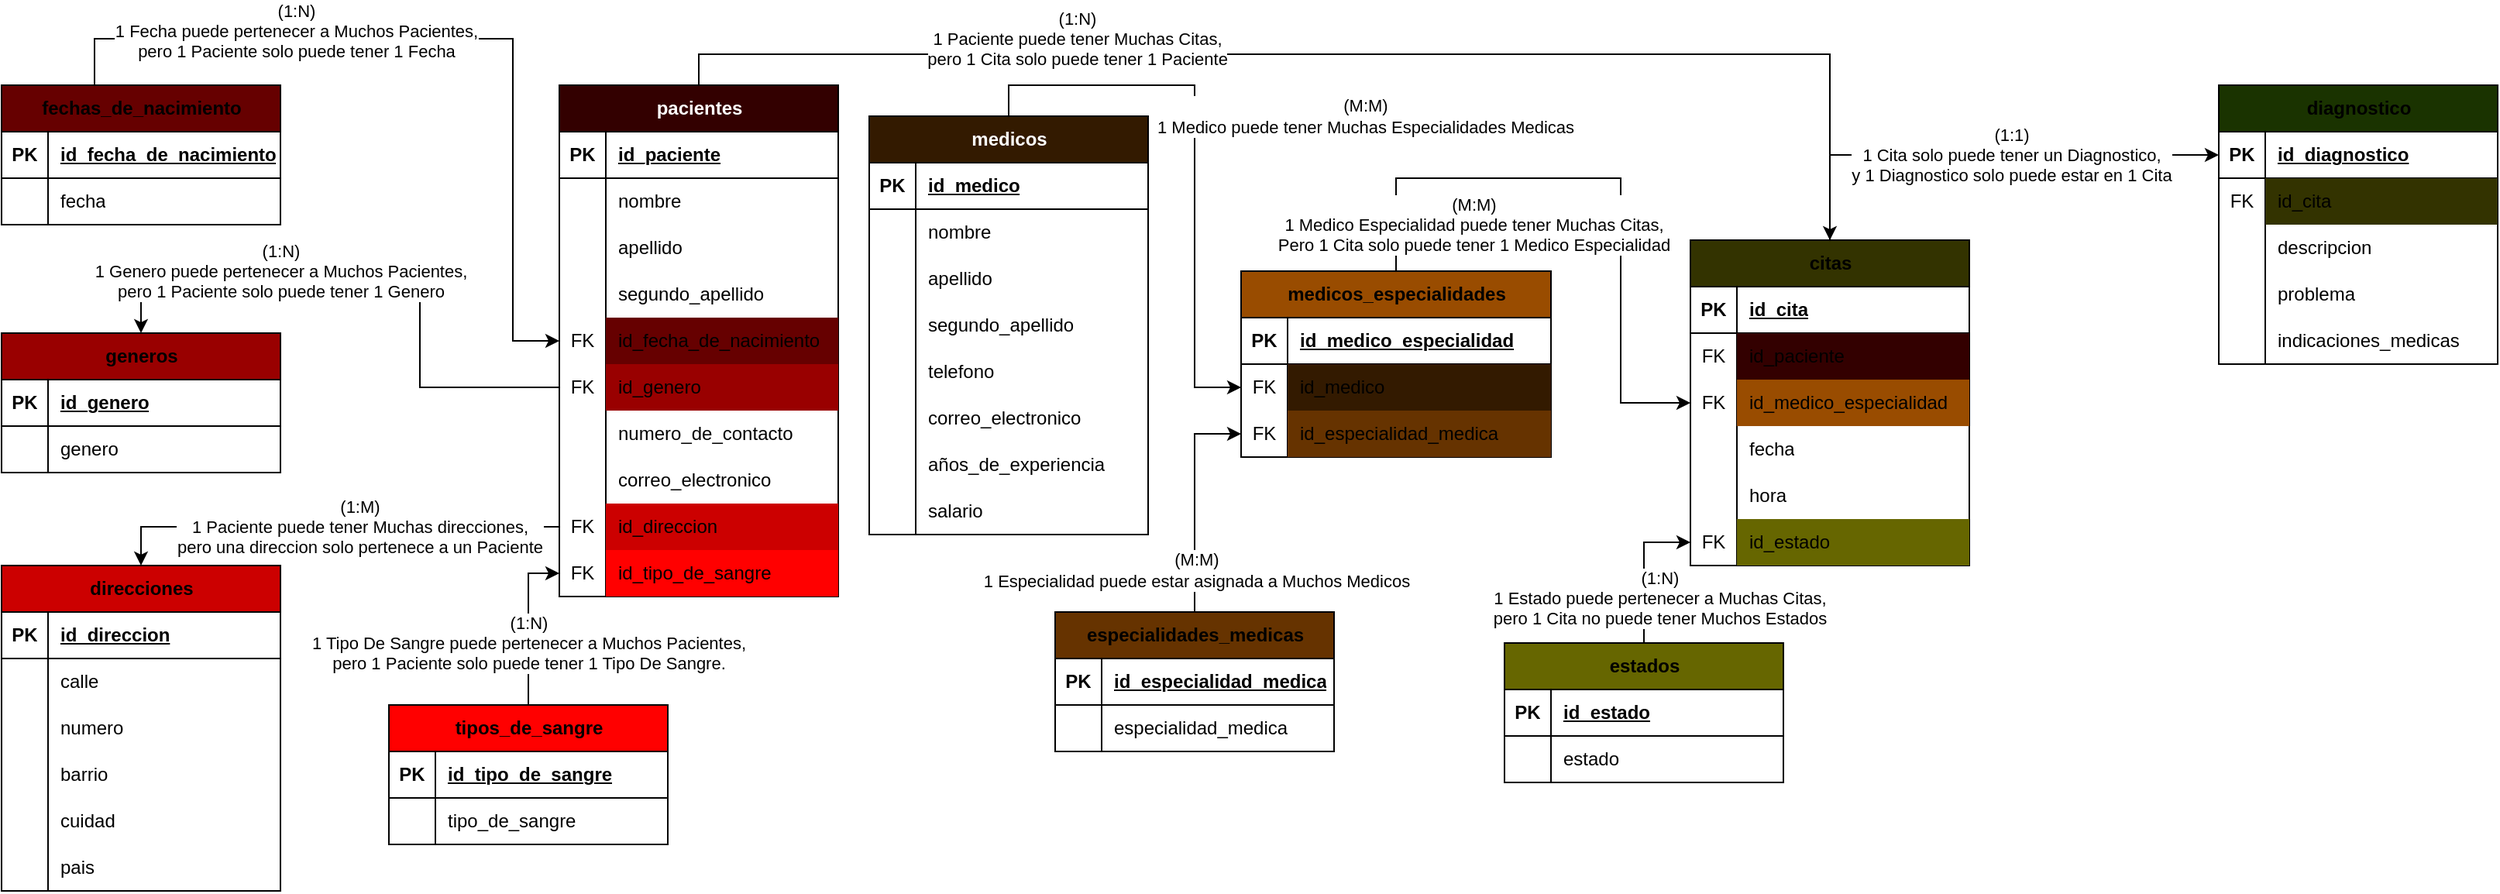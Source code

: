 <mxfile version="28.0.6">
  <diagram name="Página-1" id="afMZk84bevPJAme52G96">
    <mxGraphModel dx="2718" dy="992" grid="1" gridSize="10" guides="1" tooltips="1" connect="1" arrows="1" fold="1" page="1" pageScale="1" pageWidth="827" pageHeight="1169" math="0" shadow="0">
      <root>
        <mxCell id="0" />
        <mxCell id="1" parent="0" />
        <mxCell id="dagSVeB9JsPkr96mmHub-26" style="edgeStyle=orthogonalEdgeStyle;rounded=0;orthogonalLoop=1;jettySize=auto;html=1;exitX=0.5;exitY=0;exitDx=0;exitDy=0;entryX=0.5;entryY=0;entryDx=0;entryDy=0;" parent="1" source="D6TKt90NvJptMfLFnF5A-170" target="D6TKt90NvJptMfLFnF5A-237" edge="1">
          <mxGeometry relative="1" as="geometry" />
        </mxCell>
        <mxCell id="dagSVeB9JsPkr96mmHub-27" value="(1:N)&lt;br&gt;1 Paciente puede tener Muchas Citas,&lt;br&gt;pero 1 Cita solo puede tener 1 Paciente" style="edgeLabel;html=1;align=center;verticalAlign=middle;resizable=0;points=[];" parent="dagSVeB9JsPkr96mmHub-26" vertex="1" connectable="0">
          <mxGeometry x="-0.393" y="1" relative="1" as="geometry">
            <mxPoint y="-9" as="offset" />
          </mxGeometry>
        </mxCell>
        <mxCell id="D6TKt90NvJptMfLFnF5A-170" value="&lt;font style=&quot;color: rgb(255, 255, 255);&quot;&gt;pacientes&lt;/font&gt;" style="shape=table;startSize=30;container=1;collapsible=1;childLayout=tableLayout;fixedRows=1;rowLines=0;fontStyle=1;align=center;resizeLast=1;html=1;fillColor=#330000;" parent="1" vertex="1">
          <mxGeometry x="-32" y="340" width="180" height="330" as="geometry" />
        </mxCell>
        <mxCell id="D6TKt90NvJptMfLFnF5A-171" value="" style="shape=tableRow;horizontal=0;startSize=0;swimlaneHead=0;swimlaneBody=0;fillColor=none;collapsible=0;dropTarget=0;points=[[0,0.5],[1,0.5]];portConstraint=eastwest;top=0;left=0;right=0;bottom=1;" parent="D6TKt90NvJptMfLFnF5A-170" vertex="1">
          <mxGeometry y="30" width="180" height="30" as="geometry" />
        </mxCell>
        <mxCell id="D6TKt90NvJptMfLFnF5A-172" value="PK" style="shape=partialRectangle;connectable=0;fillColor=none;top=0;left=0;bottom=0;right=0;fontStyle=1;overflow=hidden;whiteSpace=wrap;html=1;" parent="D6TKt90NvJptMfLFnF5A-171" vertex="1">
          <mxGeometry width="30" height="30" as="geometry">
            <mxRectangle width="30" height="30" as="alternateBounds" />
          </mxGeometry>
        </mxCell>
        <mxCell id="D6TKt90NvJptMfLFnF5A-173" value="id_paciente" style="shape=partialRectangle;connectable=0;fillColor=none;top=0;left=0;bottom=0;right=0;align=left;spacingLeft=6;fontStyle=5;overflow=hidden;whiteSpace=wrap;html=1;" parent="D6TKt90NvJptMfLFnF5A-171" vertex="1">
          <mxGeometry x="30" width="150" height="30" as="geometry">
            <mxRectangle width="150" height="30" as="alternateBounds" />
          </mxGeometry>
        </mxCell>
        <mxCell id="D6TKt90NvJptMfLFnF5A-174" value="" style="shape=tableRow;horizontal=0;startSize=0;swimlaneHead=0;swimlaneBody=0;fillColor=none;collapsible=0;dropTarget=0;points=[[0,0.5],[1,0.5]];portConstraint=eastwest;top=0;left=0;right=0;bottom=0;" parent="D6TKt90NvJptMfLFnF5A-170" vertex="1">
          <mxGeometry y="60" width="180" height="30" as="geometry" />
        </mxCell>
        <mxCell id="D6TKt90NvJptMfLFnF5A-175" value="" style="shape=partialRectangle;connectable=0;fillColor=none;top=0;left=0;bottom=0;right=0;editable=1;overflow=hidden;whiteSpace=wrap;html=1;" parent="D6TKt90NvJptMfLFnF5A-174" vertex="1">
          <mxGeometry width="30" height="30" as="geometry">
            <mxRectangle width="30" height="30" as="alternateBounds" />
          </mxGeometry>
        </mxCell>
        <mxCell id="D6TKt90NvJptMfLFnF5A-176" value="nombre" style="shape=partialRectangle;connectable=0;fillColor=none;top=0;left=0;bottom=0;right=0;align=left;spacingLeft=6;overflow=hidden;whiteSpace=wrap;html=1;" parent="D6TKt90NvJptMfLFnF5A-174" vertex="1">
          <mxGeometry x="30" width="150" height="30" as="geometry">
            <mxRectangle width="150" height="30" as="alternateBounds" />
          </mxGeometry>
        </mxCell>
        <mxCell id="dagSVeB9JsPkr96mmHub-14" value="" style="shape=tableRow;horizontal=0;startSize=0;swimlaneHead=0;swimlaneBody=0;fillColor=none;collapsible=0;dropTarget=0;points=[[0,0.5],[1,0.5]];portConstraint=eastwest;top=0;left=0;right=0;bottom=0;" parent="D6TKt90NvJptMfLFnF5A-170" vertex="1">
          <mxGeometry y="90" width="180" height="30" as="geometry" />
        </mxCell>
        <mxCell id="dagSVeB9JsPkr96mmHub-15" value="" style="shape=partialRectangle;connectable=0;fillColor=none;top=0;left=0;bottom=0;right=0;editable=1;overflow=hidden;whiteSpace=wrap;html=1;" parent="dagSVeB9JsPkr96mmHub-14" vertex="1">
          <mxGeometry width="30" height="30" as="geometry">
            <mxRectangle width="30" height="30" as="alternateBounds" />
          </mxGeometry>
        </mxCell>
        <mxCell id="dagSVeB9JsPkr96mmHub-16" value="apellido" style="shape=partialRectangle;connectable=0;fillColor=none;top=0;left=0;bottom=0;right=0;align=left;spacingLeft=6;overflow=hidden;whiteSpace=wrap;html=1;" parent="dagSVeB9JsPkr96mmHub-14" vertex="1">
          <mxGeometry x="30" width="150" height="30" as="geometry">
            <mxRectangle width="150" height="30" as="alternateBounds" />
          </mxGeometry>
        </mxCell>
        <mxCell id="dagSVeB9JsPkr96mmHub-17" value="" style="shape=tableRow;horizontal=0;startSize=0;swimlaneHead=0;swimlaneBody=0;fillColor=none;collapsible=0;dropTarget=0;points=[[0,0.5],[1,0.5]];portConstraint=eastwest;top=0;left=0;right=0;bottom=0;" parent="D6TKt90NvJptMfLFnF5A-170" vertex="1">
          <mxGeometry y="120" width="180" height="30" as="geometry" />
        </mxCell>
        <mxCell id="dagSVeB9JsPkr96mmHub-18" value="" style="shape=partialRectangle;connectable=0;fillColor=none;top=0;left=0;bottom=0;right=0;editable=1;overflow=hidden;whiteSpace=wrap;html=1;" parent="dagSVeB9JsPkr96mmHub-17" vertex="1">
          <mxGeometry width="30" height="30" as="geometry">
            <mxRectangle width="30" height="30" as="alternateBounds" />
          </mxGeometry>
        </mxCell>
        <mxCell id="dagSVeB9JsPkr96mmHub-19" value="segundo_apellido" style="shape=partialRectangle;connectable=0;fillColor=none;top=0;left=0;bottom=0;right=0;align=left;spacingLeft=6;overflow=hidden;whiteSpace=wrap;html=1;" parent="dagSVeB9JsPkr96mmHub-17" vertex="1">
          <mxGeometry x="30" width="150" height="30" as="geometry">
            <mxRectangle width="150" height="30" as="alternateBounds" />
          </mxGeometry>
        </mxCell>
        <mxCell id="D6TKt90NvJptMfLFnF5A-177" value="" style="shape=tableRow;horizontal=0;startSize=0;swimlaneHead=0;swimlaneBody=0;fillColor=none;collapsible=0;dropTarget=0;points=[[0,0.5],[1,0.5]];portConstraint=eastwest;top=0;left=0;right=0;bottom=0;" parent="D6TKt90NvJptMfLFnF5A-170" vertex="1">
          <mxGeometry y="150" width="180" height="30" as="geometry" />
        </mxCell>
        <mxCell id="D6TKt90NvJptMfLFnF5A-178" value="FK" style="shape=partialRectangle;connectable=0;fillColor=none;top=0;left=0;bottom=0;right=0;editable=1;overflow=hidden;whiteSpace=wrap;html=1;" parent="D6TKt90NvJptMfLFnF5A-177" vertex="1">
          <mxGeometry width="30" height="30" as="geometry">
            <mxRectangle width="30" height="30" as="alternateBounds" />
          </mxGeometry>
        </mxCell>
        <mxCell id="D6TKt90NvJptMfLFnF5A-179" value="id_fecha_de_nacimiento" style="shape=partialRectangle;connectable=0;fillColor=#660000;top=0;left=0;bottom=0;right=0;align=left;spacingLeft=6;overflow=hidden;whiteSpace=wrap;html=1;" parent="D6TKt90NvJptMfLFnF5A-177" vertex="1">
          <mxGeometry x="30" width="150" height="30" as="geometry">
            <mxRectangle width="150" height="30" as="alternateBounds" />
          </mxGeometry>
        </mxCell>
        <mxCell id="D6TKt90NvJptMfLFnF5A-180" value="" style="shape=tableRow;horizontal=0;startSize=0;swimlaneHead=0;swimlaneBody=0;fillColor=none;collapsible=0;dropTarget=0;points=[[0,0.5],[1,0.5]];portConstraint=eastwest;top=0;left=0;right=0;bottom=0;" parent="D6TKt90NvJptMfLFnF5A-170" vertex="1">
          <mxGeometry y="180" width="180" height="30" as="geometry" />
        </mxCell>
        <mxCell id="D6TKt90NvJptMfLFnF5A-181" value="FK" style="shape=partialRectangle;connectable=0;fillColor=none;top=0;left=0;bottom=0;right=0;editable=1;overflow=hidden;whiteSpace=wrap;html=1;" parent="D6TKt90NvJptMfLFnF5A-180" vertex="1">
          <mxGeometry width="30" height="30" as="geometry">
            <mxRectangle width="30" height="30" as="alternateBounds" />
          </mxGeometry>
        </mxCell>
        <mxCell id="D6TKt90NvJptMfLFnF5A-182" value="id_genero" style="shape=partialRectangle;connectable=0;fillColor=#990000;top=0;left=0;bottom=0;right=0;align=left;spacingLeft=6;overflow=hidden;whiteSpace=wrap;html=1;" parent="D6TKt90NvJptMfLFnF5A-180" vertex="1">
          <mxGeometry x="30" width="150" height="30" as="geometry">
            <mxRectangle width="150" height="30" as="alternateBounds" />
          </mxGeometry>
        </mxCell>
        <mxCell id="D6TKt90NvJptMfLFnF5A-196" value="" style="shape=tableRow;horizontal=0;startSize=0;swimlaneHead=0;swimlaneBody=0;fillColor=none;collapsible=0;dropTarget=0;points=[[0,0.5],[1,0.5]];portConstraint=eastwest;top=0;left=0;right=0;bottom=0;" parent="D6TKt90NvJptMfLFnF5A-170" vertex="1">
          <mxGeometry y="210" width="180" height="30" as="geometry" />
        </mxCell>
        <mxCell id="D6TKt90NvJptMfLFnF5A-197" value="" style="shape=partialRectangle;connectable=0;fillColor=none;top=0;left=0;bottom=0;right=0;editable=1;overflow=hidden;whiteSpace=wrap;html=1;" parent="D6TKt90NvJptMfLFnF5A-196" vertex="1">
          <mxGeometry width="30" height="30" as="geometry">
            <mxRectangle width="30" height="30" as="alternateBounds" />
          </mxGeometry>
        </mxCell>
        <mxCell id="D6TKt90NvJptMfLFnF5A-198" value="numero_de_contacto" style="shape=partialRectangle;connectable=0;fillColor=none;top=0;left=0;bottom=0;right=0;align=left;spacingLeft=6;overflow=hidden;whiteSpace=wrap;html=1;" parent="D6TKt90NvJptMfLFnF5A-196" vertex="1">
          <mxGeometry x="30" width="150" height="30" as="geometry">
            <mxRectangle width="150" height="30" as="alternateBounds" />
          </mxGeometry>
        </mxCell>
        <mxCell id="D6TKt90NvJptMfLFnF5A-199" value="" style="shape=tableRow;horizontal=0;startSize=0;swimlaneHead=0;swimlaneBody=0;fillColor=none;collapsible=0;dropTarget=0;points=[[0,0.5],[1,0.5]];portConstraint=eastwest;top=0;left=0;right=0;bottom=0;" parent="D6TKt90NvJptMfLFnF5A-170" vertex="1">
          <mxGeometry y="240" width="180" height="30" as="geometry" />
        </mxCell>
        <mxCell id="D6TKt90NvJptMfLFnF5A-200" value="" style="shape=partialRectangle;connectable=0;fillColor=none;top=0;left=0;bottom=0;right=0;editable=1;overflow=hidden;whiteSpace=wrap;html=1;" parent="D6TKt90NvJptMfLFnF5A-199" vertex="1">
          <mxGeometry width="30" height="30" as="geometry">
            <mxRectangle width="30" height="30" as="alternateBounds" />
          </mxGeometry>
        </mxCell>
        <mxCell id="D6TKt90NvJptMfLFnF5A-201" value="correo_electronico" style="shape=partialRectangle;connectable=0;fillColor=none;top=0;left=0;bottom=0;right=0;align=left;spacingLeft=6;overflow=hidden;whiteSpace=wrap;html=1;" parent="D6TKt90NvJptMfLFnF5A-199" vertex="1">
          <mxGeometry x="30" width="150" height="30" as="geometry">
            <mxRectangle width="150" height="30" as="alternateBounds" />
          </mxGeometry>
        </mxCell>
        <mxCell id="D6TKt90NvJptMfLFnF5A-202" value="" style="shape=tableRow;horizontal=0;startSize=0;swimlaneHead=0;swimlaneBody=0;fillColor=none;collapsible=0;dropTarget=0;points=[[0,0.5],[1,0.5]];portConstraint=eastwest;top=0;left=0;right=0;bottom=0;" parent="D6TKt90NvJptMfLFnF5A-170" vertex="1">
          <mxGeometry y="270" width="180" height="30" as="geometry" />
        </mxCell>
        <mxCell id="D6TKt90NvJptMfLFnF5A-203" value="FK" style="shape=partialRectangle;connectable=0;fillColor=none;top=0;left=0;bottom=0;right=0;editable=1;overflow=hidden;whiteSpace=wrap;html=1;" parent="D6TKt90NvJptMfLFnF5A-202" vertex="1">
          <mxGeometry width="30" height="30" as="geometry">
            <mxRectangle width="30" height="30" as="alternateBounds" />
          </mxGeometry>
        </mxCell>
        <mxCell id="D6TKt90NvJptMfLFnF5A-204" value="id_direccion" style="shape=partialRectangle;connectable=0;fillColor=#CC0000;top=0;left=0;bottom=0;right=0;align=left;spacingLeft=6;overflow=hidden;whiteSpace=wrap;html=1;" parent="D6TKt90NvJptMfLFnF5A-202" vertex="1">
          <mxGeometry x="30" width="150" height="30" as="geometry">
            <mxRectangle width="150" height="30" as="alternateBounds" />
          </mxGeometry>
        </mxCell>
        <mxCell id="D6TKt90NvJptMfLFnF5A-205" value="" style="shape=tableRow;horizontal=0;startSize=0;swimlaneHead=0;swimlaneBody=0;fillColor=none;collapsible=0;dropTarget=0;points=[[0,0.5],[1,0.5]];portConstraint=eastwest;top=0;left=0;right=0;bottom=0;" parent="D6TKt90NvJptMfLFnF5A-170" vertex="1">
          <mxGeometry y="300" width="180" height="30" as="geometry" />
        </mxCell>
        <mxCell id="D6TKt90NvJptMfLFnF5A-206" value="FK" style="shape=partialRectangle;connectable=0;fillColor=none;top=0;left=0;bottom=0;right=0;editable=1;overflow=hidden;whiteSpace=wrap;html=1;" parent="D6TKt90NvJptMfLFnF5A-205" vertex="1">
          <mxGeometry width="30" height="30" as="geometry">
            <mxRectangle width="30" height="30" as="alternateBounds" />
          </mxGeometry>
        </mxCell>
        <mxCell id="D6TKt90NvJptMfLFnF5A-207" value="id_tipo_de_sangre" style="shape=partialRectangle;connectable=0;fillColor=#FF0000;top=0;left=0;bottom=0;right=0;align=left;spacingLeft=6;overflow=hidden;whiteSpace=wrap;html=1;" parent="D6TKt90NvJptMfLFnF5A-205" vertex="1">
          <mxGeometry x="30" width="150" height="30" as="geometry">
            <mxRectangle width="150" height="30" as="alternateBounds" />
          </mxGeometry>
        </mxCell>
        <mxCell id="o8Lw5ga7ei_-DgbIxcXR-24" style="edgeStyle=orthogonalEdgeStyle;rounded=0;orthogonalLoop=1;jettySize=auto;html=1;exitX=0.5;exitY=0;exitDx=0;exitDy=0;entryX=0;entryY=0.5;entryDx=0;entryDy=0;" edge="1" parent="1" source="D6TKt90NvJptMfLFnF5A-209" target="dagSVeB9JsPkr96mmHub-95">
          <mxGeometry relative="1" as="geometry" />
        </mxCell>
        <mxCell id="o8Lw5ga7ei_-DgbIxcXR-25" value="(M:M)&lt;br&gt;1 Medico puede tener Muchas Especialidades Medicas" style="edgeLabel;html=1;align=center;verticalAlign=middle;resizable=0;points=[];" vertex="1" connectable="0" parent="o8Lw5ga7ei_-DgbIxcXR-24">
          <mxGeometry x="-0.052" y="2" relative="1" as="geometry">
            <mxPoint x="108" y="-13" as="offset" />
          </mxGeometry>
        </mxCell>
        <mxCell id="D6TKt90NvJptMfLFnF5A-209" value="&lt;font style=&quot;color: rgb(255, 255, 255);&quot;&gt;medicos&lt;/font&gt;" style="shape=table;startSize=30;container=1;collapsible=1;childLayout=tableLayout;fixedRows=1;rowLines=0;fontStyle=1;align=center;resizeLast=1;html=1;fillColor=#331A00;" parent="1" vertex="1">
          <mxGeometry x="168" y="360" width="180" height="270" as="geometry" />
        </mxCell>
        <mxCell id="D6TKt90NvJptMfLFnF5A-210" value="" style="shape=tableRow;horizontal=0;startSize=0;swimlaneHead=0;swimlaneBody=0;fillColor=none;collapsible=0;dropTarget=0;points=[[0,0.5],[1,0.5]];portConstraint=eastwest;top=0;left=0;right=0;bottom=1;" parent="D6TKt90NvJptMfLFnF5A-209" vertex="1">
          <mxGeometry y="30" width="180" height="30" as="geometry" />
        </mxCell>
        <mxCell id="D6TKt90NvJptMfLFnF5A-211" value="PK" style="shape=partialRectangle;connectable=0;fillColor=none;top=0;left=0;bottom=0;right=0;fontStyle=1;overflow=hidden;whiteSpace=wrap;html=1;" parent="D6TKt90NvJptMfLFnF5A-210" vertex="1">
          <mxGeometry width="30" height="30" as="geometry">
            <mxRectangle width="30" height="30" as="alternateBounds" />
          </mxGeometry>
        </mxCell>
        <mxCell id="D6TKt90NvJptMfLFnF5A-212" value="id_medico" style="shape=partialRectangle;connectable=0;fillColor=none;top=0;left=0;bottom=0;right=0;align=left;spacingLeft=6;fontStyle=5;overflow=hidden;whiteSpace=wrap;html=1;" parent="D6TKt90NvJptMfLFnF5A-210" vertex="1">
          <mxGeometry x="30" width="150" height="30" as="geometry">
            <mxRectangle width="150" height="30" as="alternateBounds" />
          </mxGeometry>
        </mxCell>
        <mxCell id="D6TKt90NvJptMfLFnF5A-213" value="" style="shape=tableRow;horizontal=0;startSize=0;swimlaneHead=0;swimlaneBody=0;fillColor=none;collapsible=0;dropTarget=0;points=[[0,0.5],[1,0.5]];portConstraint=eastwest;top=0;left=0;right=0;bottom=0;" parent="D6TKt90NvJptMfLFnF5A-209" vertex="1">
          <mxGeometry y="60" width="180" height="30" as="geometry" />
        </mxCell>
        <mxCell id="D6TKt90NvJptMfLFnF5A-214" value="" style="shape=partialRectangle;connectable=0;fillColor=none;top=0;left=0;bottom=0;right=0;editable=1;overflow=hidden;whiteSpace=wrap;html=1;" parent="D6TKt90NvJptMfLFnF5A-213" vertex="1">
          <mxGeometry width="30" height="30" as="geometry">
            <mxRectangle width="30" height="30" as="alternateBounds" />
          </mxGeometry>
        </mxCell>
        <mxCell id="D6TKt90NvJptMfLFnF5A-215" value="nombre" style="shape=partialRectangle;connectable=0;fillColor=none;top=0;left=0;bottom=0;right=0;align=left;spacingLeft=6;overflow=hidden;whiteSpace=wrap;html=1;" parent="D6TKt90NvJptMfLFnF5A-213" vertex="1">
          <mxGeometry x="30" width="150" height="30" as="geometry">
            <mxRectangle width="150" height="30" as="alternateBounds" />
          </mxGeometry>
        </mxCell>
        <mxCell id="dagSVeB9JsPkr96mmHub-20" value="" style="shape=tableRow;horizontal=0;startSize=0;swimlaneHead=0;swimlaneBody=0;fillColor=none;collapsible=0;dropTarget=0;points=[[0,0.5],[1,0.5]];portConstraint=eastwest;top=0;left=0;right=0;bottom=0;" parent="D6TKt90NvJptMfLFnF5A-209" vertex="1">
          <mxGeometry y="90" width="180" height="30" as="geometry" />
        </mxCell>
        <mxCell id="dagSVeB9JsPkr96mmHub-21" value="" style="shape=partialRectangle;connectable=0;fillColor=none;top=0;left=0;bottom=0;right=0;editable=1;overflow=hidden;whiteSpace=wrap;html=1;" parent="dagSVeB9JsPkr96mmHub-20" vertex="1">
          <mxGeometry width="30" height="30" as="geometry">
            <mxRectangle width="30" height="30" as="alternateBounds" />
          </mxGeometry>
        </mxCell>
        <mxCell id="dagSVeB9JsPkr96mmHub-22" value="apellido" style="shape=partialRectangle;connectable=0;fillColor=none;top=0;left=0;bottom=0;right=0;align=left;spacingLeft=6;overflow=hidden;whiteSpace=wrap;html=1;" parent="dagSVeB9JsPkr96mmHub-20" vertex="1">
          <mxGeometry x="30" width="150" height="30" as="geometry">
            <mxRectangle width="150" height="30" as="alternateBounds" />
          </mxGeometry>
        </mxCell>
        <mxCell id="dagSVeB9JsPkr96mmHub-23" value="" style="shape=tableRow;horizontal=0;startSize=0;swimlaneHead=0;swimlaneBody=0;fillColor=none;collapsible=0;dropTarget=0;points=[[0,0.5],[1,0.5]];portConstraint=eastwest;top=0;left=0;right=0;bottom=0;" parent="D6TKt90NvJptMfLFnF5A-209" vertex="1">
          <mxGeometry y="120" width="180" height="30" as="geometry" />
        </mxCell>
        <mxCell id="dagSVeB9JsPkr96mmHub-24" value="" style="shape=partialRectangle;connectable=0;fillColor=none;top=0;left=0;bottom=0;right=0;editable=1;overflow=hidden;whiteSpace=wrap;html=1;" parent="dagSVeB9JsPkr96mmHub-23" vertex="1">
          <mxGeometry width="30" height="30" as="geometry">
            <mxRectangle width="30" height="30" as="alternateBounds" />
          </mxGeometry>
        </mxCell>
        <mxCell id="dagSVeB9JsPkr96mmHub-25" value="segundo_apellido" style="shape=partialRectangle;connectable=0;fillColor=none;top=0;left=0;bottom=0;right=0;align=left;spacingLeft=6;overflow=hidden;whiteSpace=wrap;html=1;" parent="dagSVeB9JsPkr96mmHub-23" vertex="1">
          <mxGeometry x="30" width="150" height="30" as="geometry">
            <mxRectangle width="150" height="30" as="alternateBounds" />
          </mxGeometry>
        </mxCell>
        <mxCell id="D6TKt90NvJptMfLFnF5A-219" value="" style="shape=tableRow;horizontal=0;startSize=0;swimlaneHead=0;swimlaneBody=0;fillColor=none;collapsible=0;dropTarget=0;points=[[0,0.5],[1,0.5]];portConstraint=eastwest;top=0;left=0;right=0;bottom=0;" parent="D6TKt90NvJptMfLFnF5A-209" vertex="1">
          <mxGeometry y="150" width="180" height="30" as="geometry" />
        </mxCell>
        <mxCell id="D6TKt90NvJptMfLFnF5A-220" value="" style="shape=partialRectangle;connectable=0;fillColor=none;top=0;left=0;bottom=0;right=0;editable=1;overflow=hidden;whiteSpace=wrap;html=1;" parent="D6TKt90NvJptMfLFnF5A-219" vertex="1">
          <mxGeometry width="30" height="30" as="geometry">
            <mxRectangle width="30" height="30" as="alternateBounds" />
          </mxGeometry>
        </mxCell>
        <mxCell id="D6TKt90NvJptMfLFnF5A-221" value="telefono" style="shape=partialRectangle;connectable=0;fillColor=none;top=0;left=0;bottom=0;right=0;align=left;spacingLeft=6;overflow=hidden;whiteSpace=wrap;html=1;" parent="D6TKt90NvJptMfLFnF5A-219" vertex="1">
          <mxGeometry x="30" width="150" height="30" as="geometry">
            <mxRectangle width="150" height="30" as="alternateBounds" />
          </mxGeometry>
        </mxCell>
        <mxCell id="D6TKt90NvJptMfLFnF5A-228" value="" style="shape=tableRow;horizontal=0;startSize=0;swimlaneHead=0;swimlaneBody=0;fillColor=none;collapsible=0;dropTarget=0;points=[[0,0.5],[1,0.5]];portConstraint=eastwest;top=0;left=0;right=0;bottom=0;" parent="D6TKt90NvJptMfLFnF5A-209" vertex="1">
          <mxGeometry y="180" width="180" height="30" as="geometry" />
        </mxCell>
        <mxCell id="D6TKt90NvJptMfLFnF5A-229" value="" style="shape=partialRectangle;connectable=0;fillColor=none;top=0;left=0;bottom=0;right=0;editable=1;overflow=hidden;whiteSpace=wrap;html=1;" parent="D6TKt90NvJptMfLFnF5A-228" vertex="1">
          <mxGeometry width="30" height="30" as="geometry">
            <mxRectangle width="30" height="30" as="alternateBounds" />
          </mxGeometry>
        </mxCell>
        <mxCell id="D6TKt90NvJptMfLFnF5A-230" value="correo_electronico" style="shape=partialRectangle;connectable=0;fillColor=none;top=0;left=0;bottom=0;right=0;align=left;spacingLeft=6;overflow=hidden;whiteSpace=wrap;html=1;" parent="D6TKt90NvJptMfLFnF5A-228" vertex="1">
          <mxGeometry x="30" width="150" height="30" as="geometry">
            <mxRectangle width="150" height="30" as="alternateBounds" />
          </mxGeometry>
        </mxCell>
        <mxCell id="D6TKt90NvJptMfLFnF5A-231" value="" style="shape=tableRow;horizontal=0;startSize=0;swimlaneHead=0;swimlaneBody=0;fillColor=none;collapsible=0;dropTarget=0;points=[[0,0.5],[1,0.5]];portConstraint=eastwest;top=0;left=0;right=0;bottom=0;" parent="D6TKt90NvJptMfLFnF5A-209" vertex="1">
          <mxGeometry y="210" width="180" height="30" as="geometry" />
        </mxCell>
        <mxCell id="D6TKt90NvJptMfLFnF5A-232" value="" style="shape=partialRectangle;connectable=0;fillColor=none;top=0;left=0;bottom=0;right=0;editable=1;overflow=hidden;whiteSpace=wrap;html=1;" parent="D6TKt90NvJptMfLFnF5A-231" vertex="1">
          <mxGeometry width="30" height="30" as="geometry">
            <mxRectangle width="30" height="30" as="alternateBounds" />
          </mxGeometry>
        </mxCell>
        <mxCell id="D6TKt90NvJptMfLFnF5A-233" value="años_de_experiencia" style="shape=partialRectangle;connectable=0;fillColor=none;top=0;left=0;bottom=0;right=0;align=left;spacingLeft=6;overflow=hidden;whiteSpace=wrap;html=1;" parent="D6TKt90NvJptMfLFnF5A-231" vertex="1">
          <mxGeometry x="30" width="150" height="30" as="geometry">
            <mxRectangle width="150" height="30" as="alternateBounds" />
          </mxGeometry>
        </mxCell>
        <mxCell id="D6TKt90NvJptMfLFnF5A-234" value="" style="shape=tableRow;horizontal=0;startSize=0;swimlaneHead=0;swimlaneBody=0;fillColor=none;collapsible=0;dropTarget=0;points=[[0,0.5],[1,0.5]];portConstraint=eastwest;top=0;left=0;right=0;bottom=0;" parent="D6TKt90NvJptMfLFnF5A-209" vertex="1">
          <mxGeometry y="240" width="180" height="30" as="geometry" />
        </mxCell>
        <mxCell id="D6TKt90NvJptMfLFnF5A-235" value="" style="shape=partialRectangle;connectable=0;fillColor=none;top=0;left=0;bottom=0;right=0;editable=1;overflow=hidden;whiteSpace=wrap;html=1;" parent="D6TKt90NvJptMfLFnF5A-234" vertex="1">
          <mxGeometry width="30" height="30" as="geometry">
            <mxRectangle width="30" height="30" as="alternateBounds" />
          </mxGeometry>
        </mxCell>
        <mxCell id="D6TKt90NvJptMfLFnF5A-236" value="salario" style="shape=partialRectangle;connectable=0;fillColor=none;top=0;left=0;bottom=0;right=0;align=left;spacingLeft=6;overflow=hidden;whiteSpace=wrap;html=1;" parent="D6TKt90NvJptMfLFnF5A-234" vertex="1">
          <mxGeometry x="30" width="150" height="30" as="geometry">
            <mxRectangle width="150" height="30" as="alternateBounds" />
          </mxGeometry>
        </mxCell>
        <mxCell id="o8Lw5ga7ei_-DgbIxcXR-41" style="edgeStyle=orthogonalEdgeStyle;rounded=0;orthogonalLoop=1;jettySize=auto;html=1;exitX=0.5;exitY=0;exitDx=0;exitDy=0;entryX=0;entryY=0.5;entryDx=0;entryDy=0;" edge="1" parent="1" source="D6TKt90NvJptMfLFnF5A-237" target="D6TKt90NvJptMfLFnF5A-259">
          <mxGeometry relative="1" as="geometry" />
        </mxCell>
        <mxCell id="o8Lw5ga7ei_-DgbIxcXR-42" value="(1:1)&lt;br&gt;1 Cita solo puede tener un Diagnostico,&lt;br&gt;y 1 Diagnostico solo puede estar en 1 Cita" style="edgeLabel;html=1;align=center;verticalAlign=middle;resizable=0;points=[];" vertex="1" connectable="0" parent="o8Lw5ga7ei_-DgbIxcXR-41">
          <mxGeometry x="0.075" y="-1" relative="1" as="geometry">
            <mxPoint x="7" y="-1" as="offset" />
          </mxGeometry>
        </mxCell>
        <mxCell id="D6TKt90NvJptMfLFnF5A-237" value="citas" style="shape=table;startSize=30;container=1;collapsible=1;childLayout=tableLayout;fixedRows=1;rowLines=0;fontStyle=1;align=center;resizeLast=1;html=1;fillColor=#333300;" parent="1" vertex="1">
          <mxGeometry x="698" y="440" width="180" height="210" as="geometry" />
        </mxCell>
        <mxCell id="D6TKt90NvJptMfLFnF5A-238" value="" style="shape=tableRow;horizontal=0;startSize=0;swimlaneHead=0;swimlaneBody=0;fillColor=none;collapsible=0;dropTarget=0;points=[[0,0.5],[1,0.5]];portConstraint=eastwest;top=0;left=0;right=0;bottom=1;" parent="D6TKt90NvJptMfLFnF5A-237" vertex="1">
          <mxGeometry y="30" width="180" height="30" as="geometry" />
        </mxCell>
        <mxCell id="D6TKt90NvJptMfLFnF5A-239" value="PK" style="shape=partialRectangle;connectable=0;fillColor=none;top=0;left=0;bottom=0;right=0;fontStyle=1;overflow=hidden;whiteSpace=wrap;html=1;" parent="D6TKt90NvJptMfLFnF5A-238" vertex="1">
          <mxGeometry width="30" height="30" as="geometry">
            <mxRectangle width="30" height="30" as="alternateBounds" />
          </mxGeometry>
        </mxCell>
        <mxCell id="D6TKt90NvJptMfLFnF5A-240" value="id_cita" style="shape=partialRectangle;connectable=0;fillColor=none;top=0;left=0;bottom=0;right=0;align=left;spacingLeft=6;fontStyle=5;overflow=hidden;whiteSpace=wrap;html=1;" parent="D6TKt90NvJptMfLFnF5A-238" vertex="1">
          <mxGeometry x="30" width="150" height="30" as="geometry">
            <mxRectangle width="150" height="30" as="alternateBounds" />
          </mxGeometry>
        </mxCell>
        <mxCell id="D6TKt90NvJptMfLFnF5A-244" value="" style="shape=tableRow;horizontal=0;startSize=0;swimlaneHead=0;swimlaneBody=0;fillColor=none;collapsible=0;dropTarget=0;points=[[0,0.5],[1,0.5]];portConstraint=eastwest;top=0;left=0;right=0;bottom=0;" parent="D6TKt90NvJptMfLFnF5A-237" vertex="1">
          <mxGeometry y="60" width="180" height="30" as="geometry" />
        </mxCell>
        <mxCell id="D6TKt90NvJptMfLFnF5A-245" value="FK" style="shape=partialRectangle;connectable=0;fillColor=none;top=0;left=0;bottom=0;right=0;editable=1;overflow=hidden;whiteSpace=wrap;html=1;" parent="D6TKt90NvJptMfLFnF5A-244" vertex="1">
          <mxGeometry width="30" height="30" as="geometry">
            <mxRectangle width="30" height="30" as="alternateBounds" />
          </mxGeometry>
        </mxCell>
        <mxCell id="D6TKt90NvJptMfLFnF5A-246" value="id_paciente" style="shape=partialRectangle;connectable=0;fillColor=#330000;top=0;left=0;bottom=0;right=0;align=left;spacingLeft=6;overflow=hidden;whiteSpace=wrap;html=1;" parent="D6TKt90NvJptMfLFnF5A-244" vertex="1">
          <mxGeometry x="30" width="150" height="30" as="geometry">
            <mxRectangle width="150" height="30" as="alternateBounds" />
          </mxGeometry>
        </mxCell>
        <mxCell id="o8Lw5ga7ei_-DgbIxcXR-21" value="" style="shape=tableRow;horizontal=0;startSize=0;swimlaneHead=0;swimlaneBody=0;fillColor=none;collapsible=0;dropTarget=0;points=[[0,0.5],[1,0.5]];portConstraint=eastwest;top=0;left=0;right=0;bottom=0;" vertex="1" parent="D6TKt90NvJptMfLFnF5A-237">
          <mxGeometry y="90" width="180" height="30" as="geometry" />
        </mxCell>
        <mxCell id="o8Lw5ga7ei_-DgbIxcXR-22" value="FK" style="shape=partialRectangle;connectable=0;fillColor=none;top=0;left=0;bottom=0;right=0;editable=1;overflow=hidden;whiteSpace=wrap;html=1;" vertex="1" parent="o8Lw5ga7ei_-DgbIxcXR-21">
          <mxGeometry width="30" height="30" as="geometry">
            <mxRectangle width="30" height="30" as="alternateBounds" />
          </mxGeometry>
        </mxCell>
        <mxCell id="o8Lw5ga7ei_-DgbIxcXR-23" value="id_medico_especialidad" style="shape=partialRectangle;connectable=0;fillColor=#994C00;top=0;left=0;bottom=0;right=0;align=left;spacingLeft=6;overflow=hidden;whiteSpace=wrap;html=1;" vertex="1" parent="o8Lw5ga7ei_-DgbIxcXR-21">
          <mxGeometry x="30" width="150" height="30" as="geometry">
            <mxRectangle width="150" height="30" as="alternateBounds" />
          </mxGeometry>
        </mxCell>
        <mxCell id="D6TKt90NvJptMfLFnF5A-247" value="" style="shape=tableRow;horizontal=0;startSize=0;swimlaneHead=0;swimlaneBody=0;fillColor=none;collapsible=0;dropTarget=0;points=[[0,0.5],[1,0.5]];portConstraint=eastwest;top=0;left=0;right=0;bottom=0;" parent="D6TKt90NvJptMfLFnF5A-237" vertex="1">
          <mxGeometry y="120" width="180" height="30" as="geometry" />
        </mxCell>
        <mxCell id="D6TKt90NvJptMfLFnF5A-248" value="" style="shape=partialRectangle;connectable=0;fillColor=none;top=0;left=0;bottom=0;right=0;editable=1;overflow=hidden;whiteSpace=wrap;html=1;" parent="D6TKt90NvJptMfLFnF5A-247" vertex="1">
          <mxGeometry width="30" height="30" as="geometry">
            <mxRectangle width="30" height="30" as="alternateBounds" />
          </mxGeometry>
        </mxCell>
        <mxCell id="D6TKt90NvJptMfLFnF5A-249" value="fecha" style="shape=partialRectangle;connectable=0;fillColor=none;top=0;left=0;bottom=0;right=0;align=left;spacingLeft=6;overflow=hidden;whiteSpace=wrap;html=1;" parent="D6TKt90NvJptMfLFnF5A-247" vertex="1">
          <mxGeometry x="30" width="150" height="30" as="geometry">
            <mxRectangle width="150" height="30" as="alternateBounds" />
          </mxGeometry>
        </mxCell>
        <mxCell id="D6TKt90NvJptMfLFnF5A-250" value="" style="shape=tableRow;horizontal=0;startSize=0;swimlaneHead=0;swimlaneBody=0;fillColor=none;collapsible=0;dropTarget=0;points=[[0,0.5],[1,0.5]];portConstraint=eastwest;top=0;left=0;right=0;bottom=0;" parent="D6TKt90NvJptMfLFnF5A-237" vertex="1">
          <mxGeometry y="150" width="180" height="30" as="geometry" />
        </mxCell>
        <mxCell id="D6TKt90NvJptMfLFnF5A-251" value="" style="shape=partialRectangle;connectable=0;fillColor=none;top=0;left=0;bottom=0;right=0;editable=1;overflow=hidden;whiteSpace=wrap;html=1;" parent="D6TKt90NvJptMfLFnF5A-250" vertex="1">
          <mxGeometry width="30" height="30" as="geometry">
            <mxRectangle width="30" height="30" as="alternateBounds" />
          </mxGeometry>
        </mxCell>
        <mxCell id="D6TKt90NvJptMfLFnF5A-252" value="hora" style="shape=partialRectangle;connectable=0;fillColor=none;top=0;left=0;bottom=0;right=0;align=left;spacingLeft=6;overflow=hidden;whiteSpace=wrap;html=1;" parent="D6TKt90NvJptMfLFnF5A-250" vertex="1">
          <mxGeometry x="30" width="150" height="30" as="geometry">
            <mxRectangle width="150" height="30" as="alternateBounds" />
          </mxGeometry>
        </mxCell>
        <mxCell id="D6TKt90NvJptMfLFnF5A-255" value="" style="shape=tableRow;horizontal=0;startSize=0;swimlaneHead=0;swimlaneBody=0;fillColor=none;collapsible=0;dropTarget=0;points=[[0,0.5],[1,0.5]];portConstraint=eastwest;top=0;left=0;right=0;bottom=0;" parent="D6TKt90NvJptMfLFnF5A-237" vertex="1">
          <mxGeometry y="180" width="180" height="30" as="geometry" />
        </mxCell>
        <mxCell id="D6TKt90NvJptMfLFnF5A-256" value="FK" style="shape=partialRectangle;connectable=0;fillColor=none;top=0;left=0;bottom=0;right=0;editable=1;overflow=hidden;whiteSpace=wrap;html=1;" parent="D6TKt90NvJptMfLFnF5A-255" vertex="1">
          <mxGeometry width="30" height="30" as="geometry">
            <mxRectangle width="30" height="30" as="alternateBounds" />
          </mxGeometry>
        </mxCell>
        <mxCell id="D6TKt90NvJptMfLFnF5A-257" value="id_estado" style="shape=partialRectangle;connectable=0;fillColor=#666600;top=0;left=0;bottom=0;right=0;align=left;spacingLeft=6;overflow=hidden;whiteSpace=wrap;html=1;" parent="D6TKt90NvJptMfLFnF5A-255" vertex="1">
          <mxGeometry x="30" width="150" height="30" as="geometry">
            <mxRectangle width="150" height="30" as="alternateBounds" />
          </mxGeometry>
        </mxCell>
        <mxCell id="D6TKt90NvJptMfLFnF5A-258" value="diagnostico" style="shape=table;startSize=30;container=1;collapsible=1;childLayout=tableLayout;fixedRows=1;rowLines=0;fontStyle=1;align=center;resizeLast=1;html=1;fillColor=#1A3300;" parent="1" vertex="1">
          <mxGeometry x="1039" y="340" width="180" height="180" as="geometry" />
        </mxCell>
        <mxCell id="D6TKt90NvJptMfLFnF5A-259" value="" style="shape=tableRow;horizontal=0;startSize=0;swimlaneHead=0;swimlaneBody=0;fillColor=none;collapsible=0;dropTarget=0;points=[[0,0.5],[1,0.5]];portConstraint=eastwest;top=0;left=0;right=0;bottom=1;" parent="D6TKt90NvJptMfLFnF5A-258" vertex="1">
          <mxGeometry y="30" width="180" height="30" as="geometry" />
        </mxCell>
        <mxCell id="D6TKt90NvJptMfLFnF5A-260" value="PK" style="shape=partialRectangle;connectable=0;fillColor=none;top=0;left=0;bottom=0;right=0;fontStyle=1;overflow=hidden;whiteSpace=wrap;html=1;" parent="D6TKt90NvJptMfLFnF5A-259" vertex="1">
          <mxGeometry width="30" height="30" as="geometry">
            <mxRectangle width="30" height="30" as="alternateBounds" />
          </mxGeometry>
        </mxCell>
        <mxCell id="D6TKt90NvJptMfLFnF5A-261" value="id_diagnostico" style="shape=partialRectangle;connectable=0;fillColor=none;top=0;left=0;bottom=0;right=0;align=left;spacingLeft=6;fontStyle=5;overflow=hidden;whiteSpace=wrap;html=1;" parent="D6TKt90NvJptMfLFnF5A-259" vertex="1">
          <mxGeometry x="30" width="150" height="30" as="geometry">
            <mxRectangle width="150" height="30" as="alternateBounds" />
          </mxGeometry>
        </mxCell>
        <mxCell id="D6TKt90NvJptMfLFnF5A-262" value="" style="shape=tableRow;horizontal=0;startSize=0;swimlaneHead=0;swimlaneBody=0;fillColor=none;collapsible=0;dropTarget=0;points=[[0,0.5],[1,0.5]];portConstraint=eastwest;top=0;left=0;right=0;bottom=0;" parent="D6TKt90NvJptMfLFnF5A-258" vertex="1">
          <mxGeometry y="60" width="180" height="30" as="geometry" />
        </mxCell>
        <mxCell id="D6TKt90NvJptMfLFnF5A-263" value="FK" style="shape=partialRectangle;connectable=0;fillColor=none;top=0;left=0;bottom=0;right=0;editable=1;overflow=hidden;whiteSpace=wrap;html=1;" parent="D6TKt90NvJptMfLFnF5A-262" vertex="1">
          <mxGeometry width="30" height="30" as="geometry">
            <mxRectangle width="30" height="30" as="alternateBounds" />
          </mxGeometry>
        </mxCell>
        <mxCell id="D6TKt90NvJptMfLFnF5A-264" value="id_cita" style="shape=partialRectangle;connectable=0;fillColor=#333300;top=0;left=0;bottom=0;right=0;align=left;spacingLeft=6;overflow=hidden;whiteSpace=wrap;html=1;" parent="D6TKt90NvJptMfLFnF5A-262" vertex="1">
          <mxGeometry x="30" width="150" height="30" as="geometry">
            <mxRectangle width="150" height="30" as="alternateBounds" />
          </mxGeometry>
        </mxCell>
        <mxCell id="D6TKt90NvJptMfLFnF5A-268" value="" style="shape=tableRow;horizontal=0;startSize=0;swimlaneHead=0;swimlaneBody=0;fillColor=none;collapsible=0;dropTarget=0;points=[[0,0.5],[1,0.5]];portConstraint=eastwest;top=0;left=0;right=0;bottom=0;" parent="D6TKt90NvJptMfLFnF5A-258" vertex="1">
          <mxGeometry y="90" width="180" height="30" as="geometry" />
        </mxCell>
        <mxCell id="D6TKt90NvJptMfLFnF5A-269" value="" style="shape=partialRectangle;connectable=0;fillColor=none;top=0;left=0;bottom=0;right=0;editable=1;overflow=hidden;whiteSpace=wrap;html=1;" parent="D6TKt90NvJptMfLFnF5A-268" vertex="1">
          <mxGeometry width="30" height="30" as="geometry">
            <mxRectangle width="30" height="30" as="alternateBounds" />
          </mxGeometry>
        </mxCell>
        <mxCell id="D6TKt90NvJptMfLFnF5A-270" value="descripcion" style="shape=partialRectangle;connectable=0;fillColor=none;top=0;left=0;bottom=0;right=0;align=left;spacingLeft=6;overflow=hidden;whiteSpace=wrap;html=1;" parent="D6TKt90NvJptMfLFnF5A-268" vertex="1">
          <mxGeometry x="30" width="150" height="30" as="geometry">
            <mxRectangle width="150" height="30" as="alternateBounds" />
          </mxGeometry>
        </mxCell>
        <mxCell id="D6TKt90NvJptMfLFnF5A-271" value="" style="shape=tableRow;horizontal=0;startSize=0;swimlaneHead=0;swimlaneBody=0;fillColor=none;collapsible=0;dropTarget=0;points=[[0,0.5],[1,0.5]];portConstraint=eastwest;top=0;left=0;right=0;bottom=0;" parent="D6TKt90NvJptMfLFnF5A-258" vertex="1">
          <mxGeometry y="120" width="180" height="30" as="geometry" />
        </mxCell>
        <mxCell id="D6TKt90NvJptMfLFnF5A-272" value="" style="shape=partialRectangle;connectable=0;fillColor=none;top=0;left=0;bottom=0;right=0;editable=1;overflow=hidden;whiteSpace=wrap;html=1;" parent="D6TKt90NvJptMfLFnF5A-271" vertex="1">
          <mxGeometry width="30" height="30" as="geometry">
            <mxRectangle width="30" height="30" as="alternateBounds" />
          </mxGeometry>
        </mxCell>
        <mxCell id="D6TKt90NvJptMfLFnF5A-273" value="problema" style="shape=partialRectangle;connectable=0;fillColor=none;top=0;left=0;bottom=0;right=0;align=left;spacingLeft=6;overflow=hidden;whiteSpace=wrap;html=1;" parent="D6TKt90NvJptMfLFnF5A-271" vertex="1">
          <mxGeometry x="30" width="150" height="30" as="geometry">
            <mxRectangle width="150" height="30" as="alternateBounds" />
          </mxGeometry>
        </mxCell>
        <mxCell id="D6TKt90NvJptMfLFnF5A-274" value="" style="shape=tableRow;horizontal=0;startSize=0;swimlaneHead=0;swimlaneBody=0;fillColor=none;collapsible=0;dropTarget=0;points=[[0,0.5],[1,0.5]];portConstraint=eastwest;top=0;left=0;right=0;bottom=0;" parent="D6TKt90NvJptMfLFnF5A-258" vertex="1">
          <mxGeometry y="150" width="180" height="30" as="geometry" />
        </mxCell>
        <mxCell id="D6TKt90NvJptMfLFnF5A-275" value="" style="shape=partialRectangle;connectable=0;fillColor=none;top=0;left=0;bottom=0;right=0;editable=1;overflow=hidden;whiteSpace=wrap;html=1;" parent="D6TKt90NvJptMfLFnF5A-274" vertex="1">
          <mxGeometry width="30" height="30" as="geometry">
            <mxRectangle width="30" height="30" as="alternateBounds" />
          </mxGeometry>
        </mxCell>
        <mxCell id="D6TKt90NvJptMfLFnF5A-276" value="indicaciones_medicas" style="shape=partialRectangle;connectable=0;fillColor=none;top=0;left=0;bottom=0;right=0;align=left;spacingLeft=6;overflow=hidden;whiteSpace=wrap;html=1;" parent="D6TKt90NvJptMfLFnF5A-274" vertex="1">
          <mxGeometry x="30" width="150" height="30" as="geometry">
            <mxRectangle width="150" height="30" as="alternateBounds" />
          </mxGeometry>
        </mxCell>
        <mxCell id="D6TKt90NvJptMfLFnF5A-298" value="generos" style="shape=table;startSize=30;container=1;collapsible=1;childLayout=tableLayout;fixedRows=1;rowLines=0;fontStyle=1;align=center;resizeLast=1;html=1;fillColor=#990000;" parent="1" vertex="1">
          <mxGeometry x="-392" y="500" width="180" height="90" as="geometry" />
        </mxCell>
        <mxCell id="D6TKt90NvJptMfLFnF5A-299" value="" style="shape=tableRow;horizontal=0;startSize=0;swimlaneHead=0;swimlaneBody=0;fillColor=none;collapsible=0;dropTarget=0;points=[[0,0.5],[1,0.5]];portConstraint=eastwest;top=0;left=0;right=0;bottom=1;" parent="D6TKt90NvJptMfLFnF5A-298" vertex="1">
          <mxGeometry y="30" width="180" height="30" as="geometry" />
        </mxCell>
        <mxCell id="D6TKt90NvJptMfLFnF5A-300" value="PK" style="shape=partialRectangle;connectable=0;fillColor=none;top=0;left=0;bottom=0;right=0;fontStyle=1;overflow=hidden;whiteSpace=wrap;html=1;" parent="D6TKt90NvJptMfLFnF5A-299" vertex="1">
          <mxGeometry width="30" height="30" as="geometry">
            <mxRectangle width="30" height="30" as="alternateBounds" />
          </mxGeometry>
        </mxCell>
        <mxCell id="D6TKt90NvJptMfLFnF5A-301" value="id_genero" style="shape=partialRectangle;connectable=0;fillColor=none;top=0;left=0;bottom=0;right=0;align=left;spacingLeft=6;fontStyle=5;overflow=hidden;whiteSpace=wrap;html=1;" parent="D6TKt90NvJptMfLFnF5A-299" vertex="1">
          <mxGeometry x="30" width="150" height="30" as="geometry">
            <mxRectangle width="150" height="30" as="alternateBounds" />
          </mxGeometry>
        </mxCell>
        <mxCell id="D6TKt90NvJptMfLFnF5A-302" value="" style="shape=tableRow;horizontal=0;startSize=0;swimlaneHead=0;swimlaneBody=0;fillColor=none;collapsible=0;dropTarget=0;points=[[0,0.5],[1,0.5]];portConstraint=eastwest;top=0;left=0;right=0;bottom=0;" parent="D6TKt90NvJptMfLFnF5A-298" vertex="1">
          <mxGeometry y="60" width="180" height="30" as="geometry" />
        </mxCell>
        <mxCell id="D6TKt90NvJptMfLFnF5A-303" value="" style="shape=partialRectangle;connectable=0;fillColor=none;top=0;left=0;bottom=0;right=0;editable=1;overflow=hidden;whiteSpace=wrap;html=1;" parent="D6TKt90NvJptMfLFnF5A-302" vertex="1">
          <mxGeometry width="30" height="30" as="geometry">
            <mxRectangle width="30" height="30" as="alternateBounds" />
          </mxGeometry>
        </mxCell>
        <mxCell id="D6TKt90NvJptMfLFnF5A-304" value="genero" style="shape=partialRectangle;connectable=0;fillColor=none;top=0;left=0;bottom=0;right=0;align=left;spacingLeft=6;overflow=hidden;whiteSpace=wrap;html=1;" parent="D6TKt90NvJptMfLFnF5A-302" vertex="1">
          <mxGeometry x="30" width="150" height="30" as="geometry">
            <mxRectangle width="150" height="30" as="alternateBounds" />
          </mxGeometry>
        </mxCell>
        <mxCell id="dagSVeB9JsPkr96mmHub-39" style="edgeStyle=orthogonalEdgeStyle;rounded=0;orthogonalLoop=1;jettySize=auto;html=1;exitX=0.5;exitY=0;exitDx=0;exitDy=0;entryX=0;entryY=0.5;entryDx=0;entryDy=0;" parent="1" source="dagSVeB9JsPkr96mmHub-28" target="D6TKt90NvJptMfLFnF5A-205" edge="1">
          <mxGeometry relative="1" as="geometry" />
        </mxCell>
        <mxCell id="dagSVeB9JsPkr96mmHub-42" value="(1:N)&lt;br&gt;1 Tipo De Sangre puede pertenecer a Muchos Pacientes,&lt;br&gt;pero 1 Paciente solo puede tener 1 Tipo De Sangre." style="edgeLabel;html=1;align=center;verticalAlign=middle;resizable=0;points=[];" parent="dagSVeB9JsPkr96mmHub-39" vertex="1" connectable="0">
          <mxGeometry x="-0.363" y="1" relative="1" as="geometry">
            <mxPoint x="1" y="-7" as="offset" />
          </mxGeometry>
        </mxCell>
        <mxCell id="dagSVeB9JsPkr96mmHub-28" value="tipos_de_sangre" style="shape=table;startSize=30;container=1;collapsible=1;childLayout=tableLayout;fixedRows=1;rowLines=0;fontStyle=1;align=center;resizeLast=1;html=1;fillColor=#FF0000;" parent="1" vertex="1">
          <mxGeometry x="-142" y="740" width="180" height="90" as="geometry" />
        </mxCell>
        <mxCell id="dagSVeB9JsPkr96mmHub-29" value="" style="shape=tableRow;horizontal=0;startSize=0;swimlaneHead=0;swimlaneBody=0;fillColor=none;collapsible=0;dropTarget=0;points=[[0,0.5],[1,0.5]];portConstraint=eastwest;top=0;left=0;right=0;bottom=1;" parent="dagSVeB9JsPkr96mmHub-28" vertex="1">
          <mxGeometry y="30" width="180" height="30" as="geometry" />
        </mxCell>
        <mxCell id="dagSVeB9JsPkr96mmHub-30" value="PK" style="shape=partialRectangle;connectable=0;fillColor=none;top=0;left=0;bottom=0;right=0;fontStyle=1;overflow=hidden;whiteSpace=wrap;html=1;" parent="dagSVeB9JsPkr96mmHub-29" vertex="1">
          <mxGeometry width="30" height="30" as="geometry">
            <mxRectangle width="30" height="30" as="alternateBounds" />
          </mxGeometry>
        </mxCell>
        <mxCell id="dagSVeB9JsPkr96mmHub-31" value="id_tipo_de_sangre" style="shape=partialRectangle;connectable=0;fillColor=none;top=0;left=0;bottom=0;right=0;align=left;spacingLeft=6;fontStyle=5;overflow=hidden;whiteSpace=wrap;html=1;" parent="dagSVeB9JsPkr96mmHub-29" vertex="1">
          <mxGeometry x="30" width="150" height="30" as="geometry">
            <mxRectangle width="150" height="30" as="alternateBounds" />
          </mxGeometry>
        </mxCell>
        <mxCell id="dagSVeB9JsPkr96mmHub-32" value="" style="shape=tableRow;horizontal=0;startSize=0;swimlaneHead=0;swimlaneBody=0;fillColor=none;collapsible=0;dropTarget=0;points=[[0,0.5],[1,0.5]];portConstraint=eastwest;top=0;left=0;right=0;bottom=0;" parent="dagSVeB9JsPkr96mmHub-28" vertex="1">
          <mxGeometry y="60" width="180" height="30" as="geometry" />
        </mxCell>
        <mxCell id="dagSVeB9JsPkr96mmHub-33" value="" style="shape=partialRectangle;connectable=0;fillColor=none;top=0;left=0;bottom=0;right=0;editable=1;overflow=hidden;whiteSpace=wrap;html=1;" parent="dagSVeB9JsPkr96mmHub-32" vertex="1">
          <mxGeometry width="30" height="30" as="geometry">
            <mxRectangle width="30" height="30" as="alternateBounds" />
          </mxGeometry>
        </mxCell>
        <mxCell id="dagSVeB9JsPkr96mmHub-34" value="tipo_de_sangre" style="shape=partialRectangle;connectable=0;fillColor=none;top=0;left=0;bottom=0;right=0;align=left;spacingLeft=6;overflow=hidden;whiteSpace=wrap;html=1;" parent="dagSVeB9JsPkr96mmHub-32" vertex="1">
          <mxGeometry x="30" width="150" height="30" as="geometry">
            <mxRectangle width="150" height="30" as="alternateBounds" />
          </mxGeometry>
        </mxCell>
        <mxCell id="dagSVeB9JsPkr96mmHub-43" style="edgeStyle=orthogonalEdgeStyle;rounded=0;orthogonalLoop=1;jettySize=auto;html=1;exitX=0;exitY=0.5;exitDx=0;exitDy=0;entryX=0.5;entryY=0;entryDx=0;entryDy=0;" parent="1" source="D6TKt90NvJptMfLFnF5A-180" target="D6TKt90NvJptMfLFnF5A-298" edge="1">
          <mxGeometry relative="1" as="geometry">
            <Array as="points">
              <mxPoint x="-122" y="535" />
              <mxPoint x="-122" y="460" />
              <mxPoint x="-302" y="460" />
            </Array>
          </mxGeometry>
        </mxCell>
        <mxCell id="dagSVeB9JsPkr96mmHub-45" value="(1:N)&lt;br&gt;1 Genero puede pertenecer a Muchos Pacientes, &lt;br&gt;pero 1 Paciente solo puede tener 1 Genero" style="edgeLabel;html=1;align=center;verticalAlign=middle;resizable=0;points=[];" parent="dagSVeB9JsPkr96mmHub-43" vertex="1" connectable="0">
          <mxGeometry x="0.144" y="-1" relative="1" as="geometry">
            <mxPoint x="-35" y="1" as="offset" />
          </mxGeometry>
        </mxCell>
        <mxCell id="dagSVeB9JsPkr96mmHub-106" style="edgeStyle=orthogonalEdgeStyle;rounded=0;orthogonalLoop=1;jettySize=auto;html=1;exitX=0.5;exitY=0;exitDx=0;exitDy=0;entryX=0;entryY=0.5;entryDx=0;entryDy=0;" parent="1" source="dagSVeB9JsPkr96mmHub-46" target="dagSVeB9JsPkr96mmHub-98" edge="1">
          <mxGeometry relative="1" as="geometry" />
        </mxCell>
        <mxCell id="dagSVeB9JsPkr96mmHub-108" value="(M:M)&lt;br&gt;1 Especialidad puede estar asignada a Muchos Medicos" style="edgeLabel;html=1;align=center;verticalAlign=middle;resizable=0;points=[];" parent="dagSVeB9JsPkr96mmHub-106" vertex="1" connectable="0">
          <mxGeometry x="-0.624" y="-1" relative="1" as="geometry">
            <mxPoint as="offset" />
          </mxGeometry>
        </mxCell>
        <mxCell id="dagSVeB9JsPkr96mmHub-46" value="especialidades_medicas" style="shape=table;startSize=30;container=1;collapsible=1;childLayout=tableLayout;fixedRows=1;rowLines=0;fontStyle=1;align=center;resizeLast=1;html=1;shadow=0;fillColor=#663300;" parent="1" vertex="1">
          <mxGeometry x="288" y="680" width="180" height="90" as="geometry" />
        </mxCell>
        <mxCell id="dagSVeB9JsPkr96mmHub-47" value="" style="shape=tableRow;horizontal=0;startSize=0;swimlaneHead=0;swimlaneBody=0;fillColor=none;collapsible=0;dropTarget=0;points=[[0,0.5],[1,0.5]];portConstraint=eastwest;top=0;left=0;right=0;bottom=1;" parent="dagSVeB9JsPkr96mmHub-46" vertex="1">
          <mxGeometry y="30" width="180" height="30" as="geometry" />
        </mxCell>
        <mxCell id="dagSVeB9JsPkr96mmHub-48" value="PK" style="shape=partialRectangle;connectable=0;fillColor=none;top=0;left=0;bottom=0;right=0;fontStyle=1;overflow=hidden;whiteSpace=wrap;html=1;" parent="dagSVeB9JsPkr96mmHub-47" vertex="1">
          <mxGeometry width="30" height="30" as="geometry">
            <mxRectangle width="30" height="30" as="alternateBounds" />
          </mxGeometry>
        </mxCell>
        <mxCell id="dagSVeB9JsPkr96mmHub-49" value="id_especialidad_medica" style="shape=partialRectangle;connectable=0;fillColor=none;top=0;left=0;bottom=0;right=0;align=left;spacingLeft=6;fontStyle=5;overflow=hidden;whiteSpace=wrap;html=1;" parent="dagSVeB9JsPkr96mmHub-47" vertex="1">
          <mxGeometry x="30" width="150" height="30" as="geometry">
            <mxRectangle width="150" height="30" as="alternateBounds" />
          </mxGeometry>
        </mxCell>
        <mxCell id="dagSVeB9JsPkr96mmHub-50" value="" style="shape=tableRow;horizontal=0;startSize=0;swimlaneHead=0;swimlaneBody=0;fillColor=none;collapsible=0;dropTarget=0;points=[[0,0.5],[1,0.5]];portConstraint=eastwest;top=0;left=0;right=0;bottom=0;" parent="dagSVeB9JsPkr96mmHub-46" vertex="1">
          <mxGeometry y="60" width="180" height="30" as="geometry" />
        </mxCell>
        <mxCell id="dagSVeB9JsPkr96mmHub-51" value="" style="shape=partialRectangle;connectable=0;fillColor=none;top=0;left=0;bottom=0;right=0;editable=1;overflow=hidden;whiteSpace=wrap;html=1;" parent="dagSVeB9JsPkr96mmHub-50" vertex="1">
          <mxGeometry width="30" height="30" as="geometry">
            <mxRectangle width="30" height="30" as="alternateBounds" />
          </mxGeometry>
        </mxCell>
        <mxCell id="dagSVeB9JsPkr96mmHub-52" value="especialidad_medica" style="shape=partialRectangle;connectable=0;fillColor=none;top=0;left=0;bottom=0;right=0;align=left;spacingLeft=6;overflow=hidden;whiteSpace=wrap;html=1;" parent="dagSVeB9JsPkr96mmHub-50" vertex="1">
          <mxGeometry x="30" width="150" height="30" as="geometry">
            <mxRectangle width="150" height="30" as="alternateBounds" />
          </mxGeometry>
        </mxCell>
        <mxCell id="dagSVeB9JsPkr96mmHub-66" style="edgeStyle=orthogonalEdgeStyle;rounded=0;orthogonalLoop=1;jettySize=auto;html=1;exitX=0.5;exitY=0;exitDx=0;exitDy=0;entryX=0;entryY=0.5;entryDx=0;entryDy=0;" parent="1" source="dagSVeB9JsPkr96mmHub-59" target="D6TKt90NvJptMfLFnF5A-177" edge="1">
          <mxGeometry relative="1" as="geometry">
            <Array as="points">
              <mxPoint x="-332" y="340" />
              <mxPoint x="-332" y="310" />
              <mxPoint x="-62" y="310" />
              <mxPoint x="-62" y="505" />
            </Array>
          </mxGeometry>
        </mxCell>
        <mxCell id="dagSVeB9JsPkr96mmHub-67" value="(1:N)&lt;br&gt;1 Fecha puede pertenecer a Muchos Pacientes,&lt;br&gt;pero 1 Paciente solo puede tener 1 Fecha" style="edgeLabel;html=1;align=center;verticalAlign=middle;resizable=0;points=[];" parent="dagSVeB9JsPkr96mmHub-66" vertex="1" connectable="0">
          <mxGeometry x="-0.503" relative="1" as="geometry">
            <mxPoint x="52" y="-5" as="offset" />
          </mxGeometry>
        </mxCell>
        <mxCell id="dagSVeB9JsPkr96mmHub-59" value="fechas_de_nacimiento" style="shape=table;startSize=30;container=1;collapsible=1;childLayout=tableLayout;fixedRows=1;rowLines=0;fontStyle=1;align=center;resizeLast=1;html=1;fillColor=#660000;" parent="1" vertex="1">
          <mxGeometry x="-392" y="340" width="180" height="90" as="geometry" />
        </mxCell>
        <mxCell id="dagSVeB9JsPkr96mmHub-60" value="" style="shape=tableRow;horizontal=0;startSize=0;swimlaneHead=0;swimlaneBody=0;fillColor=none;collapsible=0;dropTarget=0;points=[[0,0.5],[1,0.5]];portConstraint=eastwest;top=0;left=0;right=0;bottom=1;" parent="dagSVeB9JsPkr96mmHub-59" vertex="1">
          <mxGeometry y="30" width="180" height="30" as="geometry" />
        </mxCell>
        <mxCell id="dagSVeB9JsPkr96mmHub-61" value="PK" style="shape=partialRectangle;connectable=0;fillColor=none;top=0;left=0;bottom=0;right=0;fontStyle=1;overflow=hidden;whiteSpace=wrap;html=1;" parent="dagSVeB9JsPkr96mmHub-60" vertex="1">
          <mxGeometry width="30" height="30" as="geometry">
            <mxRectangle width="30" height="30" as="alternateBounds" />
          </mxGeometry>
        </mxCell>
        <mxCell id="dagSVeB9JsPkr96mmHub-62" value="id_fecha_de_nacimiento" style="shape=partialRectangle;connectable=0;fillColor=none;top=0;left=0;bottom=0;right=0;align=left;spacingLeft=6;fontStyle=5;overflow=hidden;whiteSpace=wrap;html=1;" parent="dagSVeB9JsPkr96mmHub-60" vertex="1">
          <mxGeometry x="30" width="150" height="30" as="geometry">
            <mxRectangle width="150" height="30" as="alternateBounds" />
          </mxGeometry>
        </mxCell>
        <mxCell id="dagSVeB9JsPkr96mmHub-63" value="" style="shape=tableRow;horizontal=0;startSize=0;swimlaneHead=0;swimlaneBody=0;fillColor=none;collapsible=0;dropTarget=0;points=[[0,0.5],[1,0.5]];portConstraint=eastwest;top=0;left=0;right=0;bottom=0;" parent="dagSVeB9JsPkr96mmHub-59" vertex="1">
          <mxGeometry y="60" width="180" height="30" as="geometry" />
        </mxCell>
        <mxCell id="dagSVeB9JsPkr96mmHub-64" value="" style="shape=partialRectangle;connectable=0;fillColor=none;top=0;left=0;bottom=0;right=0;editable=1;overflow=hidden;whiteSpace=wrap;html=1;" parent="dagSVeB9JsPkr96mmHub-63" vertex="1">
          <mxGeometry width="30" height="30" as="geometry">
            <mxRectangle width="30" height="30" as="alternateBounds" />
          </mxGeometry>
        </mxCell>
        <mxCell id="dagSVeB9JsPkr96mmHub-65" value="fecha" style="shape=partialRectangle;connectable=0;fillColor=none;top=0;left=0;bottom=0;right=0;align=left;spacingLeft=6;overflow=hidden;whiteSpace=wrap;html=1;" parent="dagSVeB9JsPkr96mmHub-63" vertex="1">
          <mxGeometry x="30" width="150" height="30" as="geometry">
            <mxRectangle width="150" height="30" as="alternateBounds" />
          </mxGeometry>
        </mxCell>
        <mxCell id="dagSVeB9JsPkr96mmHub-68" value="direcciones" style="shape=table;startSize=30;container=1;collapsible=1;childLayout=tableLayout;fixedRows=1;rowLines=0;fontStyle=1;align=center;resizeLast=1;html=1;fillColor=#CC0000;" parent="1" vertex="1">
          <mxGeometry x="-392" y="650" width="180" height="210" as="geometry" />
        </mxCell>
        <mxCell id="dagSVeB9JsPkr96mmHub-69" value="" style="shape=tableRow;horizontal=0;startSize=0;swimlaneHead=0;swimlaneBody=0;fillColor=none;collapsible=0;dropTarget=0;points=[[0,0.5],[1,0.5]];portConstraint=eastwest;top=0;left=0;right=0;bottom=1;" parent="dagSVeB9JsPkr96mmHub-68" vertex="1">
          <mxGeometry y="30" width="180" height="30" as="geometry" />
        </mxCell>
        <mxCell id="dagSVeB9JsPkr96mmHub-70" value="PK" style="shape=partialRectangle;connectable=0;fillColor=none;top=0;left=0;bottom=0;right=0;fontStyle=1;overflow=hidden;whiteSpace=wrap;html=1;" parent="dagSVeB9JsPkr96mmHub-69" vertex="1">
          <mxGeometry width="30" height="30" as="geometry">
            <mxRectangle width="30" height="30" as="alternateBounds" />
          </mxGeometry>
        </mxCell>
        <mxCell id="dagSVeB9JsPkr96mmHub-71" value="id_direccion" style="shape=partialRectangle;connectable=0;fillColor=none;top=0;left=0;bottom=0;right=0;align=left;spacingLeft=6;fontStyle=5;overflow=hidden;whiteSpace=wrap;html=1;" parent="dagSVeB9JsPkr96mmHub-69" vertex="1">
          <mxGeometry x="30" width="150" height="30" as="geometry">
            <mxRectangle width="150" height="30" as="alternateBounds" />
          </mxGeometry>
        </mxCell>
        <mxCell id="dagSVeB9JsPkr96mmHub-72" value="" style="shape=tableRow;horizontal=0;startSize=0;swimlaneHead=0;swimlaneBody=0;fillColor=none;collapsible=0;dropTarget=0;points=[[0,0.5],[1,0.5]];portConstraint=eastwest;top=0;left=0;right=0;bottom=0;" parent="dagSVeB9JsPkr96mmHub-68" vertex="1">
          <mxGeometry y="60" width="180" height="30" as="geometry" />
        </mxCell>
        <mxCell id="dagSVeB9JsPkr96mmHub-73" value="" style="shape=partialRectangle;connectable=0;fillColor=none;top=0;left=0;bottom=0;right=0;editable=1;overflow=hidden;whiteSpace=wrap;html=1;" parent="dagSVeB9JsPkr96mmHub-72" vertex="1">
          <mxGeometry width="30" height="30" as="geometry">
            <mxRectangle width="30" height="30" as="alternateBounds" />
          </mxGeometry>
        </mxCell>
        <mxCell id="dagSVeB9JsPkr96mmHub-74" value="calle" style="shape=partialRectangle;connectable=0;fillColor=none;top=0;left=0;bottom=0;right=0;align=left;spacingLeft=6;overflow=hidden;whiteSpace=wrap;html=1;" parent="dagSVeB9JsPkr96mmHub-72" vertex="1">
          <mxGeometry x="30" width="150" height="30" as="geometry">
            <mxRectangle width="150" height="30" as="alternateBounds" />
          </mxGeometry>
        </mxCell>
        <mxCell id="dagSVeB9JsPkr96mmHub-75" value="" style="shape=tableRow;horizontal=0;startSize=0;swimlaneHead=0;swimlaneBody=0;fillColor=none;collapsible=0;dropTarget=0;points=[[0,0.5],[1,0.5]];portConstraint=eastwest;top=0;left=0;right=0;bottom=0;" parent="dagSVeB9JsPkr96mmHub-68" vertex="1">
          <mxGeometry y="90" width="180" height="30" as="geometry" />
        </mxCell>
        <mxCell id="dagSVeB9JsPkr96mmHub-76" value="" style="shape=partialRectangle;connectable=0;fillColor=none;top=0;left=0;bottom=0;right=0;editable=1;overflow=hidden;whiteSpace=wrap;html=1;" parent="dagSVeB9JsPkr96mmHub-75" vertex="1">
          <mxGeometry width="30" height="30" as="geometry">
            <mxRectangle width="30" height="30" as="alternateBounds" />
          </mxGeometry>
        </mxCell>
        <mxCell id="dagSVeB9JsPkr96mmHub-77" value="numero" style="shape=partialRectangle;connectable=0;fillColor=none;top=0;left=0;bottom=0;right=0;align=left;spacingLeft=6;overflow=hidden;whiteSpace=wrap;html=1;" parent="dagSVeB9JsPkr96mmHub-75" vertex="1">
          <mxGeometry x="30" width="150" height="30" as="geometry">
            <mxRectangle width="150" height="30" as="alternateBounds" />
          </mxGeometry>
        </mxCell>
        <mxCell id="dagSVeB9JsPkr96mmHub-78" value="" style="shape=tableRow;horizontal=0;startSize=0;swimlaneHead=0;swimlaneBody=0;fillColor=none;collapsible=0;dropTarget=0;points=[[0,0.5],[1,0.5]];portConstraint=eastwest;top=0;left=0;right=0;bottom=0;" parent="dagSVeB9JsPkr96mmHub-68" vertex="1">
          <mxGeometry y="120" width="180" height="30" as="geometry" />
        </mxCell>
        <mxCell id="dagSVeB9JsPkr96mmHub-79" value="" style="shape=partialRectangle;connectable=0;fillColor=none;top=0;left=0;bottom=0;right=0;editable=1;overflow=hidden;whiteSpace=wrap;html=1;" parent="dagSVeB9JsPkr96mmHub-78" vertex="1">
          <mxGeometry width="30" height="30" as="geometry">
            <mxRectangle width="30" height="30" as="alternateBounds" />
          </mxGeometry>
        </mxCell>
        <mxCell id="dagSVeB9JsPkr96mmHub-80" value="barrio" style="shape=partialRectangle;connectable=0;fillColor=none;top=0;left=0;bottom=0;right=0;align=left;spacingLeft=6;overflow=hidden;whiteSpace=wrap;html=1;" parent="dagSVeB9JsPkr96mmHub-78" vertex="1">
          <mxGeometry x="30" width="150" height="30" as="geometry">
            <mxRectangle width="150" height="30" as="alternateBounds" />
          </mxGeometry>
        </mxCell>
        <mxCell id="dagSVeB9JsPkr96mmHub-81" value="" style="shape=tableRow;horizontal=0;startSize=0;swimlaneHead=0;swimlaneBody=0;fillColor=none;collapsible=0;dropTarget=0;points=[[0,0.5],[1,0.5]];portConstraint=eastwest;top=0;left=0;right=0;bottom=0;" parent="dagSVeB9JsPkr96mmHub-68" vertex="1">
          <mxGeometry y="150" width="180" height="30" as="geometry" />
        </mxCell>
        <mxCell id="dagSVeB9JsPkr96mmHub-82" value="" style="shape=partialRectangle;connectable=0;fillColor=none;top=0;left=0;bottom=0;right=0;editable=1;overflow=hidden;whiteSpace=wrap;html=1;" parent="dagSVeB9JsPkr96mmHub-81" vertex="1">
          <mxGeometry width="30" height="30" as="geometry">
            <mxRectangle width="30" height="30" as="alternateBounds" />
          </mxGeometry>
        </mxCell>
        <mxCell id="dagSVeB9JsPkr96mmHub-83" value="cuidad" style="shape=partialRectangle;connectable=0;fillColor=none;top=0;left=0;bottom=0;right=0;align=left;spacingLeft=6;overflow=hidden;whiteSpace=wrap;html=1;" parent="dagSVeB9JsPkr96mmHub-81" vertex="1">
          <mxGeometry x="30" width="150" height="30" as="geometry">
            <mxRectangle width="150" height="30" as="alternateBounds" />
          </mxGeometry>
        </mxCell>
        <mxCell id="dagSVeB9JsPkr96mmHub-84" value="" style="shape=tableRow;horizontal=0;startSize=0;swimlaneHead=0;swimlaneBody=0;fillColor=none;collapsible=0;dropTarget=0;points=[[0,0.5],[1,0.5]];portConstraint=eastwest;top=0;left=0;right=0;bottom=0;" parent="dagSVeB9JsPkr96mmHub-68" vertex="1">
          <mxGeometry y="180" width="180" height="30" as="geometry" />
        </mxCell>
        <mxCell id="dagSVeB9JsPkr96mmHub-85" value="" style="shape=partialRectangle;connectable=0;fillColor=none;top=0;left=0;bottom=0;right=0;editable=1;overflow=hidden;whiteSpace=wrap;html=1;" parent="dagSVeB9JsPkr96mmHub-84" vertex="1">
          <mxGeometry width="30" height="30" as="geometry">
            <mxRectangle width="30" height="30" as="alternateBounds" />
          </mxGeometry>
        </mxCell>
        <mxCell id="dagSVeB9JsPkr96mmHub-86" value="pais" style="shape=partialRectangle;connectable=0;fillColor=none;top=0;left=0;bottom=0;right=0;align=left;spacingLeft=6;overflow=hidden;whiteSpace=wrap;html=1;" parent="dagSVeB9JsPkr96mmHub-84" vertex="1">
          <mxGeometry x="30" width="150" height="30" as="geometry">
            <mxRectangle width="150" height="30" as="alternateBounds" />
          </mxGeometry>
        </mxCell>
        <mxCell id="dagSVeB9JsPkr96mmHub-89" style="edgeStyle=orthogonalEdgeStyle;rounded=0;orthogonalLoop=1;jettySize=auto;html=1;exitX=0;exitY=0.5;exitDx=0;exitDy=0;entryX=0.5;entryY=0;entryDx=0;entryDy=0;" parent="1" source="D6TKt90NvJptMfLFnF5A-202" target="dagSVeB9JsPkr96mmHub-68" edge="1">
          <mxGeometry relative="1" as="geometry" />
        </mxCell>
        <mxCell id="dagSVeB9JsPkr96mmHub-90" value="(1:M)&lt;br&gt;1 Paciente puede tener Muchas direcciones,&lt;br&gt;pero una direccion solo pertenece a un Paciente" style="edgeLabel;html=1;align=center;verticalAlign=middle;resizable=0;points=[];" parent="dagSVeB9JsPkr96mmHub-89" vertex="1" connectable="0">
          <mxGeometry x="0.141" y="-1" relative="1" as="geometry">
            <mxPoint x="39" y="1" as="offset" />
          </mxGeometry>
        </mxCell>
        <mxCell id="o8Lw5ga7ei_-DgbIxcXR-19" style="edgeStyle=orthogonalEdgeStyle;rounded=0;orthogonalLoop=1;jettySize=auto;html=1;exitX=0.5;exitY=0;exitDx=0;exitDy=0;entryX=0;entryY=0.5;entryDx=0;entryDy=0;" edge="1" parent="1" source="dagSVeB9JsPkr96mmHub-91" target="o8Lw5ga7ei_-DgbIxcXR-21">
          <mxGeometry relative="1" as="geometry">
            <mxPoint x="668" y="535" as="targetPoint" />
            <Array as="points">
              <mxPoint x="508" y="400" />
              <mxPoint x="653" y="400" />
              <mxPoint x="653" y="545" />
            </Array>
          </mxGeometry>
        </mxCell>
        <mxCell id="o8Lw5ga7ei_-DgbIxcXR-20" value="(M:M)&lt;br&gt;1 Medico Especialidad puede tener Muchas Citas,&lt;br&gt;Pero 1 Cita solo puede tener 1 Medico Especialidad" style="edgeLabel;html=1;align=center;verticalAlign=middle;resizable=0;points=[];" vertex="1" connectable="0" parent="o8Lw5ga7ei_-DgbIxcXR-19">
          <mxGeometry x="-0.389" relative="1" as="geometry">
            <mxPoint x="-11" y="30" as="offset" />
          </mxGeometry>
        </mxCell>
        <mxCell id="dagSVeB9JsPkr96mmHub-91" value="medicos_especialidades" style="shape=table;startSize=30;container=1;collapsible=1;childLayout=tableLayout;fixedRows=1;rowLines=0;fontStyle=1;align=center;resizeLast=1;html=1;fillColor=#994C00;" parent="1" vertex="1">
          <mxGeometry x="408" y="460" width="200" height="120" as="geometry" />
        </mxCell>
        <mxCell id="dagSVeB9JsPkr96mmHub-92" value="" style="shape=tableRow;horizontal=0;startSize=0;swimlaneHead=0;swimlaneBody=0;fillColor=none;collapsible=0;dropTarget=0;points=[[0,0.5],[1,0.5]];portConstraint=eastwest;top=0;left=0;right=0;bottom=1;" parent="dagSVeB9JsPkr96mmHub-91" vertex="1">
          <mxGeometry y="30" width="200" height="30" as="geometry" />
        </mxCell>
        <mxCell id="dagSVeB9JsPkr96mmHub-93" value="PK" style="shape=partialRectangle;connectable=0;fillColor=none;top=0;left=0;bottom=0;right=0;fontStyle=1;overflow=hidden;whiteSpace=wrap;html=1;" parent="dagSVeB9JsPkr96mmHub-92" vertex="1">
          <mxGeometry width="30" height="30" as="geometry">
            <mxRectangle width="30" height="30" as="alternateBounds" />
          </mxGeometry>
        </mxCell>
        <mxCell id="dagSVeB9JsPkr96mmHub-94" value="id_medico_especialidad" style="shape=partialRectangle;connectable=0;fillColor=none;top=0;left=0;bottom=0;right=0;align=left;spacingLeft=6;fontStyle=5;overflow=hidden;whiteSpace=wrap;html=1;" parent="dagSVeB9JsPkr96mmHub-92" vertex="1">
          <mxGeometry x="30" width="170" height="30" as="geometry">
            <mxRectangle width="170" height="30" as="alternateBounds" />
          </mxGeometry>
        </mxCell>
        <mxCell id="dagSVeB9JsPkr96mmHub-95" value="" style="shape=tableRow;horizontal=0;startSize=0;swimlaneHead=0;swimlaneBody=0;fillColor=none;collapsible=0;dropTarget=0;points=[[0,0.5],[1,0.5]];portConstraint=eastwest;top=0;left=0;right=0;bottom=0;" parent="dagSVeB9JsPkr96mmHub-91" vertex="1">
          <mxGeometry y="60" width="200" height="30" as="geometry" />
        </mxCell>
        <mxCell id="dagSVeB9JsPkr96mmHub-96" value="FK" style="shape=partialRectangle;connectable=0;fillColor=none;top=0;left=0;bottom=0;right=0;editable=1;overflow=hidden;whiteSpace=wrap;html=1;" parent="dagSVeB9JsPkr96mmHub-95" vertex="1">
          <mxGeometry width="30" height="30" as="geometry">
            <mxRectangle width="30" height="30" as="alternateBounds" />
          </mxGeometry>
        </mxCell>
        <mxCell id="dagSVeB9JsPkr96mmHub-97" value="id_medico" style="shape=partialRectangle;connectable=0;fillColor=#331A00;top=0;left=0;bottom=0;right=0;align=left;spacingLeft=6;overflow=hidden;whiteSpace=wrap;html=1;" parent="dagSVeB9JsPkr96mmHub-95" vertex="1">
          <mxGeometry x="30" width="170" height="30" as="geometry">
            <mxRectangle width="170" height="30" as="alternateBounds" />
          </mxGeometry>
        </mxCell>
        <mxCell id="dagSVeB9JsPkr96mmHub-98" value="" style="shape=tableRow;horizontal=0;startSize=0;swimlaneHead=0;swimlaneBody=0;fillColor=none;collapsible=0;dropTarget=0;points=[[0,0.5],[1,0.5]];portConstraint=eastwest;top=0;left=0;right=0;bottom=0;" parent="dagSVeB9JsPkr96mmHub-91" vertex="1">
          <mxGeometry y="90" width="200" height="30" as="geometry" />
        </mxCell>
        <mxCell id="dagSVeB9JsPkr96mmHub-99" value="FK" style="shape=partialRectangle;connectable=0;fillColor=none;top=0;left=0;bottom=0;right=0;editable=1;overflow=hidden;whiteSpace=wrap;html=1;" parent="dagSVeB9JsPkr96mmHub-98" vertex="1">
          <mxGeometry width="30" height="30" as="geometry">
            <mxRectangle width="30" height="30" as="alternateBounds" />
          </mxGeometry>
        </mxCell>
        <mxCell id="dagSVeB9JsPkr96mmHub-100" value="id_especialidad_medica" style="shape=partialRectangle;connectable=0;fillColor=#663300;top=0;left=0;bottom=0;right=0;align=left;spacingLeft=6;overflow=hidden;whiteSpace=wrap;html=1;" parent="dagSVeB9JsPkr96mmHub-98" vertex="1">
          <mxGeometry x="30" width="170" height="30" as="geometry">
            <mxRectangle width="170" height="30" as="alternateBounds" />
          </mxGeometry>
        </mxCell>
        <mxCell id="o8Lw5ga7ei_-DgbIxcXR-39" style="edgeStyle=orthogonalEdgeStyle;rounded=0;orthogonalLoop=1;jettySize=auto;html=1;exitX=0.5;exitY=0;exitDx=0;exitDy=0;entryX=0;entryY=0.5;entryDx=0;entryDy=0;" edge="1" parent="1" source="o8Lw5ga7ei_-DgbIxcXR-26" target="D6TKt90NvJptMfLFnF5A-255">
          <mxGeometry relative="1" as="geometry" />
        </mxCell>
        <mxCell id="o8Lw5ga7ei_-DgbIxcXR-40" value="(1:N)&lt;br&gt;1 Estado puede pertenecer a Muchas Citas,&lt;br&gt;pero 1 Cita no puede tener Muchos Estados" style="edgeLabel;html=1;align=center;verticalAlign=middle;resizable=0;points=[];" vertex="1" connectable="0" parent="o8Lw5ga7ei_-DgbIxcXR-39">
          <mxGeometry x="0.357" relative="1" as="geometry">
            <mxPoint x="10" y="35" as="offset" />
          </mxGeometry>
        </mxCell>
        <mxCell id="o8Lw5ga7ei_-DgbIxcXR-26" value="estados" style="shape=table;startSize=30;container=1;collapsible=1;childLayout=tableLayout;fixedRows=1;rowLines=0;fontStyle=1;align=center;resizeLast=1;html=1;fillColor=#666600;" vertex="1" parent="1">
          <mxGeometry x="578" y="700" width="180" height="90" as="geometry" />
        </mxCell>
        <mxCell id="o8Lw5ga7ei_-DgbIxcXR-27" value="" style="shape=tableRow;horizontal=0;startSize=0;swimlaneHead=0;swimlaneBody=0;fillColor=none;collapsible=0;dropTarget=0;points=[[0,0.5],[1,0.5]];portConstraint=eastwest;top=0;left=0;right=0;bottom=1;" vertex="1" parent="o8Lw5ga7ei_-DgbIxcXR-26">
          <mxGeometry y="30" width="180" height="30" as="geometry" />
        </mxCell>
        <mxCell id="o8Lw5ga7ei_-DgbIxcXR-28" value="PK" style="shape=partialRectangle;connectable=0;fillColor=none;top=0;left=0;bottom=0;right=0;fontStyle=1;overflow=hidden;whiteSpace=wrap;html=1;" vertex="1" parent="o8Lw5ga7ei_-DgbIxcXR-27">
          <mxGeometry width="30" height="30" as="geometry">
            <mxRectangle width="30" height="30" as="alternateBounds" />
          </mxGeometry>
        </mxCell>
        <mxCell id="o8Lw5ga7ei_-DgbIxcXR-29" value="id_estado" style="shape=partialRectangle;connectable=0;fillColor=none;top=0;left=0;bottom=0;right=0;align=left;spacingLeft=6;fontStyle=5;overflow=hidden;whiteSpace=wrap;html=1;" vertex="1" parent="o8Lw5ga7ei_-DgbIxcXR-27">
          <mxGeometry x="30" width="150" height="30" as="geometry">
            <mxRectangle width="150" height="30" as="alternateBounds" />
          </mxGeometry>
        </mxCell>
        <mxCell id="o8Lw5ga7ei_-DgbIxcXR-30" value="" style="shape=tableRow;horizontal=0;startSize=0;swimlaneHead=0;swimlaneBody=0;fillColor=none;collapsible=0;dropTarget=0;points=[[0,0.5],[1,0.5]];portConstraint=eastwest;top=0;left=0;right=0;bottom=0;" vertex="1" parent="o8Lw5ga7ei_-DgbIxcXR-26">
          <mxGeometry y="60" width="180" height="30" as="geometry" />
        </mxCell>
        <mxCell id="o8Lw5ga7ei_-DgbIxcXR-31" value="" style="shape=partialRectangle;connectable=0;fillColor=none;top=0;left=0;bottom=0;right=0;editable=1;overflow=hidden;whiteSpace=wrap;html=1;" vertex="1" parent="o8Lw5ga7ei_-DgbIxcXR-30">
          <mxGeometry width="30" height="30" as="geometry">
            <mxRectangle width="30" height="30" as="alternateBounds" />
          </mxGeometry>
        </mxCell>
        <mxCell id="o8Lw5ga7ei_-DgbIxcXR-32" value="estado" style="shape=partialRectangle;connectable=0;fillColor=none;top=0;left=0;bottom=0;right=0;align=left;spacingLeft=6;overflow=hidden;whiteSpace=wrap;html=1;" vertex="1" parent="o8Lw5ga7ei_-DgbIxcXR-30">
          <mxGeometry x="30" width="150" height="30" as="geometry">
            <mxRectangle width="150" height="30" as="alternateBounds" />
          </mxGeometry>
        </mxCell>
      </root>
    </mxGraphModel>
  </diagram>
</mxfile>
